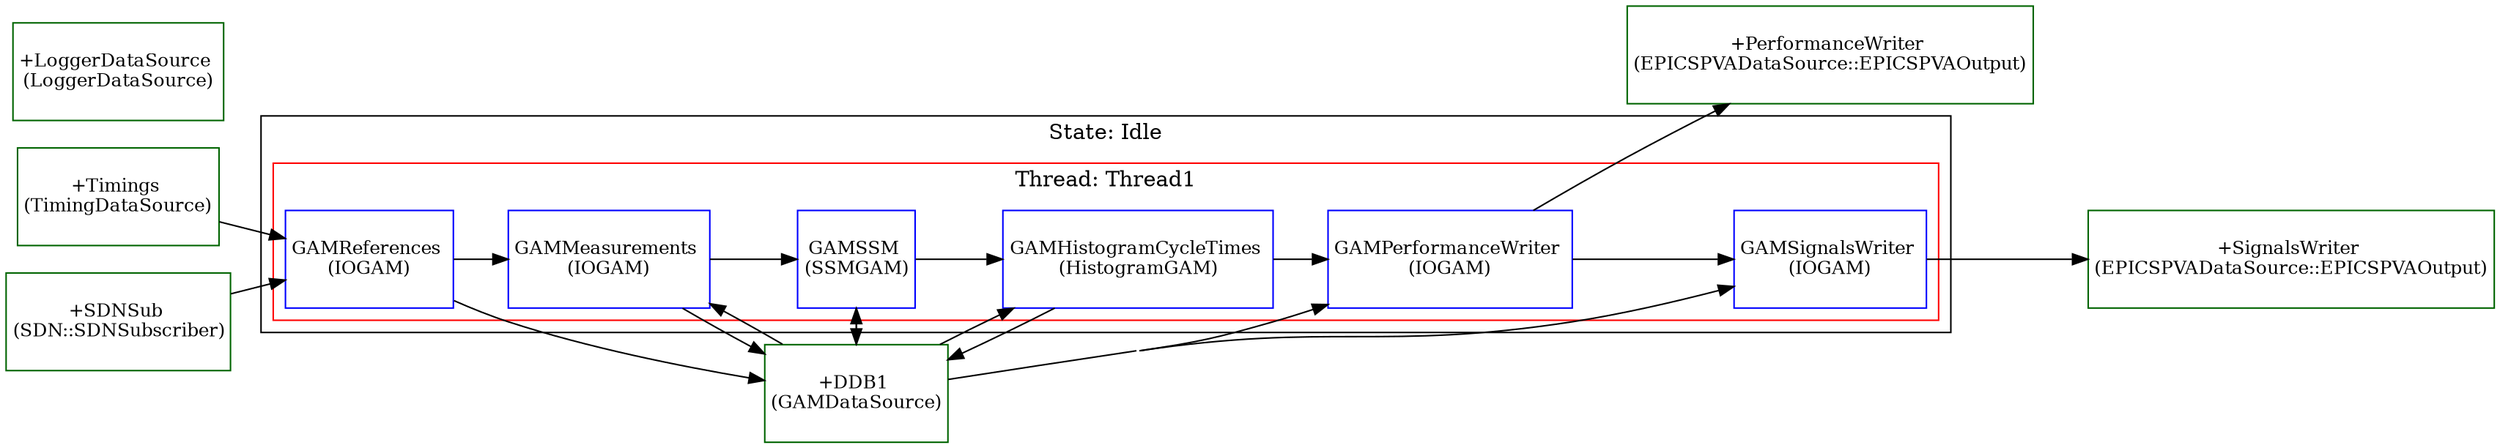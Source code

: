 digraph G {
rankdir=LR
concentrate=true
"Idle.Thread1.GAMReferences" [margin=0, shape=box, style=filled, fillcolor=white, color=blue,label=<<TABLE border="0" cellborder="0"><TR><TD width="60" height="60"><font point-size="12">GAMReferences <BR/>(IOGAM)</font></TD></TR></TABLE>>]
"Idle.Thread1.GAMMeasurements" [margin=0, shape=box, style=filled, fillcolor=white, color=blue,label=<<TABLE border="0" cellborder="0"><TR><TD width="60" height="60"><font point-size="12">GAMMeasurements <BR/>(IOGAM)</font></TD></TR></TABLE>>]
"Idle.Thread1.GAMSSM" [margin=0, shape=box, style=filled, fillcolor=white, color=blue,label=<<TABLE border="0" cellborder="0"><TR><TD width="60" height="60"><font point-size="12">GAMSSM <BR/>(SSMGAM)</font></TD></TR></TABLE>>]
"Idle.Thread1.GAMHistogramCycleTimes" [margin=0, shape=box, style=filled, fillcolor=white, color=blue,label=<<TABLE border="0" cellborder="0"><TR><TD width="60" height="60"><font point-size="12">GAMHistogramCycleTimes <BR/>(HistogramGAM)</font></TD></TR></TABLE>>]
"Idle.Thread1.GAMPerformanceWriter" [margin=0, shape=box, style=filled, fillcolor=white, color=blue,label=<<TABLE border="0" cellborder="0"><TR><TD width="60" height="60"><font point-size="12">GAMPerformanceWriter <BR/>(IOGAM)</font></TD></TR></TABLE>>]
"Idle.Thread1.GAMSignalsWriter" [margin=0, shape=box, style=filled, fillcolor=white, color=blue,label=<<TABLE border="0" cellborder="0"><TR><TD width="60" height="60"><font point-size="12">GAMSignalsWriter <BR/>(IOGAM)</font></TD></TR></TABLE>>]
subgraph cluster_Idle {
label = "State: Idle"
subgraph cluster_Idle_Thread1 {
label = "Thread: Thread1"
color= "red"
"Idle.Thread1.GAMReferences"->"Idle.Thread1.GAMMeasurements"->"Idle.Thread1.GAMSSM"->"Idle.Thread1.GAMHistogramCycleTimes"->"Idle.Thread1.GAMPerformanceWriter"->"Idle.Thread1.GAMSignalsWriter"
}
}
"+DDB1" [margin=0, shape=box, style=filled, fillcolor=white, color=darkgreen,label=<<TABLE border="0" cellborder="0"><TR><TD width="60" height="60"><font point-size="12">+DDB1 <BR/>(GAMDataSource)</font></TD></TR></TABLE>>]
"+LoggerDataSource" [margin=0, shape=box, style=filled, fillcolor=white, color=darkgreen,label=<<TABLE border="0" cellborder="0"><TR><TD width="60" height="60"><font point-size="12">+LoggerDataSource <BR/>(LoggerDataSource)</font></TD></TR></TABLE>>]
"+Timings" [margin=0, shape=box, style=filled, fillcolor=white, color=darkgreen,label=<<TABLE border="0" cellborder="0"><TR><TD width="60" height="60"><font point-size="12">+Timings <BR/>(TimingDataSource)</font></TD></TR></TABLE>>]
"+PerformanceWriter" [margin=0, shape=box, style=filled, fillcolor=white, color=darkgreen,label=<<TABLE border="0" cellborder="0"><TR><TD width="60" height="60"><font point-size="12">+PerformanceWriter <BR/>(EPICSPVADataSource::EPICSPVAOutput)</font></TD></TR></TABLE>>]
"+SignalsWriter" [margin=0, shape=box, style=filled, fillcolor=white, color=darkgreen,label=<<TABLE border="0" cellborder="0"><TR><TD width="60" height="60"><font point-size="12">+SignalsWriter <BR/>(EPICSPVADataSource::EPICSPVAOutput)</font></TD></TR></TABLE>>]
"+SDNSub" [margin=0, shape=box, style=filled, fillcolor=white, color=darkgreen,label=<<TABLE border="0" cellborder="0"><TR><TD width="60" height="60"><font point-size="12">+SDNSub <BR/>(SDN::SDNSubscriber)</font></TD></TR></TABLE>>]
"+SDNSub"->"Idle.Thread1.GAMReferences"
"+Timings"->"Idle.Thread1.GAMReferences"
"Idle.Thread1.GAMReferences"->"+DDB1"
"+DDB1"->"Idle.Thread1.GAMMeasurements"
"Idle.Thread1.GAMMeasurements"->"+DDB1"
"+DDB1"->"Idle.Thread1.GAMSSM"
"Idle.Thread1.GAMSSM"->"+DDB1"
"+DDB1"->"Idle.Thread1.GAMHistogramCycleTimes"
"Idle.Thread1.GAMHistogramCycleTimes"->"+DDB1"
"+DDB1"->"Idle.Thread1.GAMPerformanceWriter"
"Idle.Thread1.GAMPerformanceWriter"->"+PerformanceWriter"
"+DDB1"->"Idle.Thread1.GAMSignalsWriter"
"Idle.Thread1.GAMSignalsWriter"->"+SignalsWriter"
}

